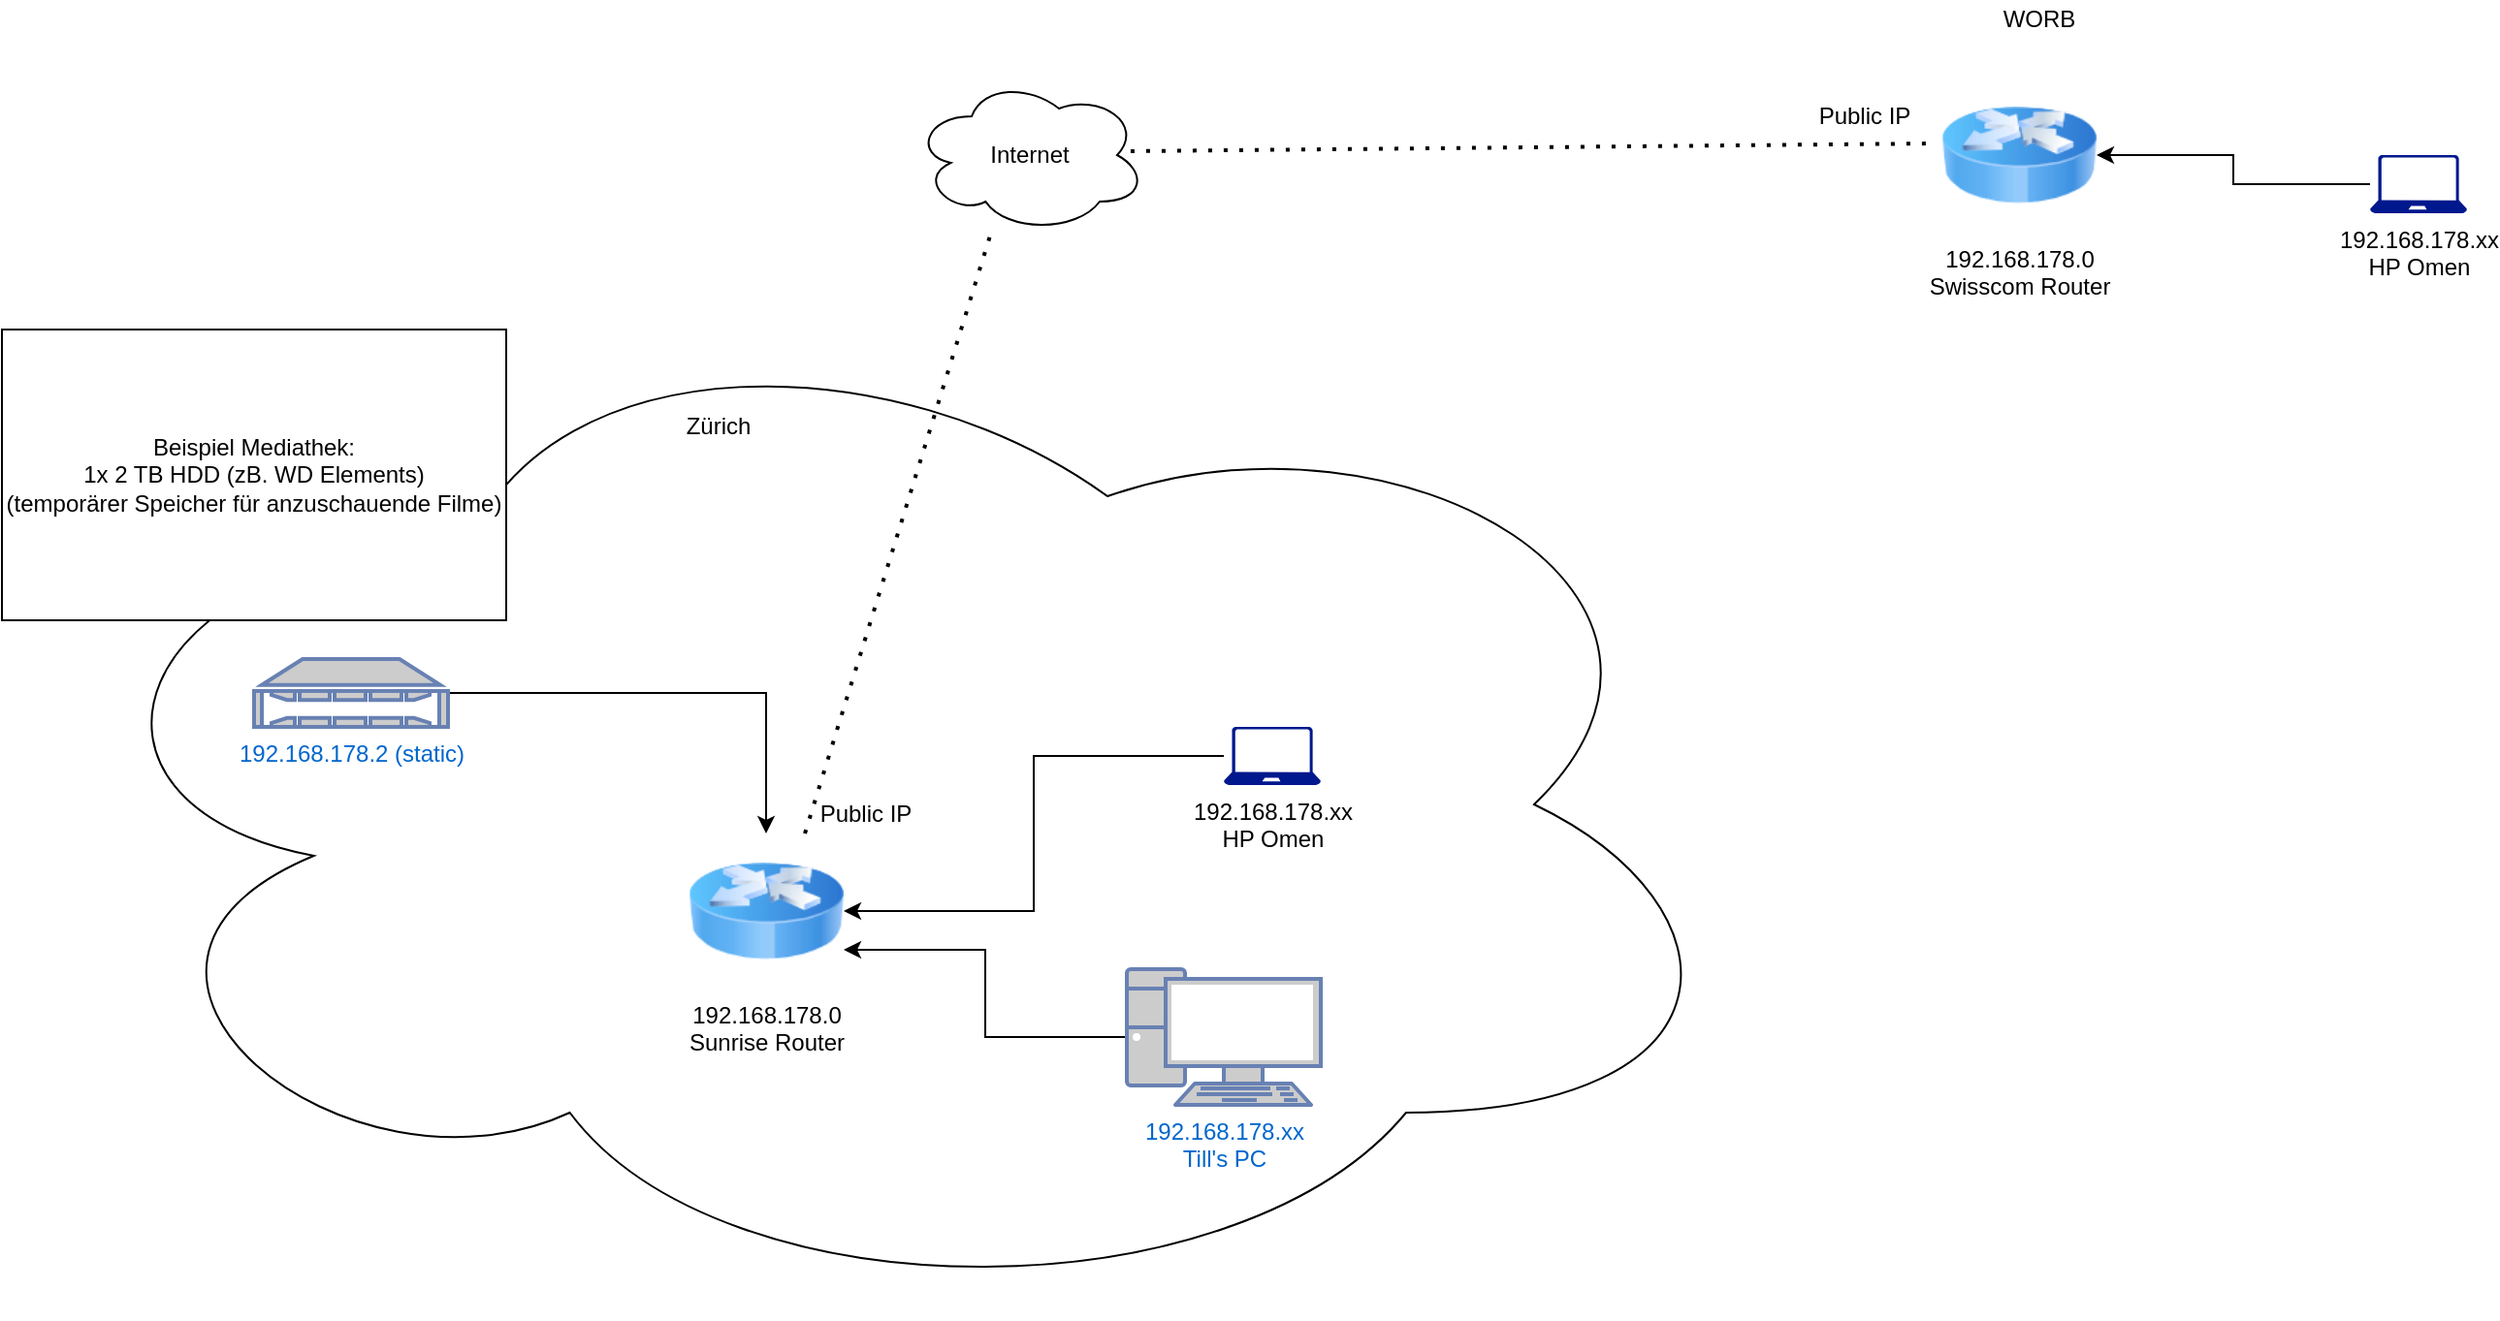<mxfile version="13.9.9" type="device"><diagram id="TVYdOaWN9zMX6Czkm6Uh" name="Seite-1"><mxGraphModel dx="1551" dy="1209" grid="1" gridSize="10" guides="1" tooltips="1" connect="1" arrows="1" fold="1" page="1" pageScale="1" pageWidth="827" pageHeight="1169" math="0" shadow="0"><root><mxCell id="0"/><mxCell id="1" parent="0"/><mxCell id="14pGwLifyl1TTYVmKYzu-8" value="" style="ellipse;shape=cloud;whiteSpace=wrap;html=1;" vertex="1" parent="1"><mxGeometry x="40" y="150" width="880" height="530" as="geometry"/></mxCell><mxCell id="14pGwLifyl1TTYVmKYzu-1" value="Internet" style="ellipse;shape=cloud;whiteSpace=wrap;html=1;" vertex="1" parent="1"><mxGeometry x="490" y="40" width="120" height="80" as="geometry"/></mxCell><mxCell id="14pGwLifyl1TTYVmKYzu-2" value="" style="endArrow=none;dashed=1;html=1;dashPattern=1 3;strokeWidth=2;exitX=0.75;exitY=0;exitDx=0;exitDy=0;" edge="1" parent="1" source="14pGwLifyl1TTYVmKYzu-3"><mxGeometry width="50" height="50" relative="1" as="geometry"><mxPoint x="490" y="200" as="sourcePoint"/><mxPoint x="530" y="120" as="targetPoint"/></mxGeometry></mxCell><mxCell id="14pGwLifyl1TTYVmKYzu-3" value="192.168.178.0&lt;br&gt;Sunrise Router" style="image;html=1;image=img/lib/clip_art/networking/Router_Icon_128x128.png" vertex="1" parent="1"><mxGeometry x="374" y="430" width="80" height="80" as="geometry"/></mxCell><mxCell id="14pGwLifyl1TTYVmKYzu-5" style="edgeStyle=orthogonalEdgeStyle;rounded=0;orthogonalLoop=1;jettySize=auto;html=1;entryX=0.5;entryY=0;entryDx=0;entryDy=0;" edge="1" parent="1" source="14pGwLifyl1TTYVmKYzu-4" target="14pGwLifyl1TTYVmKYzu-3"><mxGeometry relative="1" as="geometry"/></mxCell><mxCell id="14pGwLifyl1TTYVmKYzu-4" value="192.168.178.2 (static)" style="fontColor=#0066CC;verticalAlign=top;verticalLabelPosition=bottom;labelPosition=center;align=center;html=1;outlineConnect=0;fillColor=#CCCCCC;strokeColor=#6881B3;gradientColor=none;gradientDirection=north;strokeWidth=2;shape=mxgraph.networks.nas_filer;" vertex="1" parent="1"><mxGeometry x="150" y="340" width="100" height="35" as="geometry"/></mxCell><mxCell id="14pGwLifyl1TTYVmKYzu-7" value="Beispiel Mediathek:&lt;br&gt;1x 2 TB HDD (zB. WD Elements)&lt;br&gt;(temporärer Speicher für anzuschauende Filme)" style="rounded=0;whiteSpace=wrap;html=1;" vertex="1" parent="1"><mxGeometry x="20" y="170" width="260" height="150" as="geometry"/></mxCell><mxCell id="14pGwLifyl1TTYVmKYzu-9" value="" style="endArrow=none;dashed=1;html=1;dashPattern=1 3;strokeWidth=2;exitX=0.933;exitY=0.475;exitDx=0;exitDy=0;exitPerimeter=0;entryX=-0.037;entryY=0.425;entryDx=0;entryDy=0;entryPerimeter=0;" edge="1" parent="1" source="14pGwLifyl1TTYVmKYzu-1" target="14pGwLifyl1TTYVmKYzu-10"><mxGeometry width="50" height="50" relative="1" as="geometry"><mxPoint x="730" y="110" as="sourcePoint"/><mxPoint x="830" y="78" as="targetPoint"/></mxGeometry></mxCell><mxCell id="14pGwLifyl1TTYVmKYzu-10" value="192.168.178.0&lt;br&gt;Swisscom Router" style="image;html=1;image=img/lib/clip_art/networking/Router_Icon_128x128.png" vertex="1" parent="1"><mxGeometry x="1020" y="40" width="80" height="80" as="geometry"/></mxCell><mxCell id="14pGwLifyl1TTYVmKYzu-11" value="Public IP" style="text;html=1;align=center;verticalAlign=middle;resizable=0;points=[];autosize=1;" vertex="1" parent="1"><mxGeometry x="950" y="50" width="60" height="20" as="geometry"/></mxCell><mxCell id="14pGwLifyl1TTYVmKYzu-12" value="Public IP" style="text;html=1;align=center;verticalAlign=middle;resizable=0;points=[];autosize=1;" vertex="1" parent="1"><mxGeometry x="435" y="410" width="60" height="20" as="geometry"/></mxCell><mxCell id="14pGwLifyl1TTYVmKYzu-14" style="edgeStyle=orthogonalEdgeStyle;rounded=0;orthogonalLoop=1;jettySize=auto;html=1;entryX=1;entryY=0.5;entryDx=0;entryDy=0;" edge="1" parent="1" source="14pGwLifyl1TTYVmKYzu-13" target="14pGwLifyl1TTYVmKYzu-3"><mxGeometry relative="1" as="geometry"/></mxCell><mxCell id="14pGwLifyl1TTYVmKYzu-13" value="192.168.178.xx&lt;br&gt;HP Omen" style="aspect=fixed;pointerEvents=1;shadow=0;dashed=0;html=1;strokeColor=none;labelPosition=center;verticalLabelPosition=bottom;verticalAlign=top;align=center;fillColor=#00188D;shape=mxgraph.azure.laptop" vertex="1" parent="1"><mxGeometry x="650" y="375" width="50" height="30" as="geometry"/></mxCell><mxCell id="14pGwLifyl1TTYVmKYzu-16" style="edgeStyle=orthogonalEdgeStyle;rounded=0;orthogonalLoop=1;jettySize=auto;html=1;entryX=1;entryY=0.75;entryDx=0;entryDy=0;" edge="1" parent="1" source="14pGwLifyl1TTYVmKYzu-15" target="14pGwLifyl1TTYVmKYzu-3"><mxGeometry relative="1" as="geometry"/></mxCell><mxCell id="14pGwLifyl1TTYVmKYzu-15" value="192.168.178.xx&lt;br&gt;Till's PC" style="fontColor=#0066CC;verticalAlign=top;verticalLabelPosition=bottom;labelPosition=center;align=center;html=1;outlineConnect=0;fillColor=#CCCCCC;strokeColor=#6881B3;gradientColor=none;gradientDirection=north;strokeWidth=2;shape=mxgraph.networks.pc;" vertex="1" parent="1"><mxGeometry x="600" y="500" width="100" height="70" as="geometry"/></mxCell><mxCell id="14pGwLifyl1TTYVmKYzu-18" style="edgeStyle=orthogonalEdgeStyle;rounded=0;orthogonalLoop=1;jettySize=auto;html=1;entryX=1;entryY=0.5;entryDx=0;entryDy=0;" edge="1" parent="1" source="14pGwLifyl1TTYVmKYzu-17" target="14pGwLifyl1TTYVmKYzu-10"><mxGeometry relative="1" as="geometry"/></mxCell><mxCell id="14pGwLifyl1TTYVmKYzu-17" value="192.168.178.xx&lt;br&gt;HP Omen" style="aspect=fixed;pointerEvents=1;shadow=0;dashed=0;html=1;strokeColor=none;labelPosition=center;verticalLabelPosition=bottom;verticalAlign=top;align=center;fillColor=#00188D;shape=mxgraph.azure.laptop" vertex="1" parent="1"><mxGeometry x="1241" y="80" width="50" height="30" as="geometry"/></mxCell><mxCell id="14pGwLifyl1TTYVmKYzu-19" value="WORB" style="text;html=1;align=center;verticalAlign=middle;resizable=0;points=[];autosize=1;" vertex="1" parent="1"><mxGeometry x="1045" width="50" height="20" as="geometry"/></mxCell><mxCell id="14pGwLifyl1TTYVmKYzu-20" value="Zürich" style="text;html=1;align=center;verticalAlign=middle;resizable=0;points=[];autosize=1;" vertex="1" parent="1"><mxGeometry x="364" y="210" width="50" height="20" as="geometry"/></mxCell></root></mxGraphModel></diagram></mxfile>